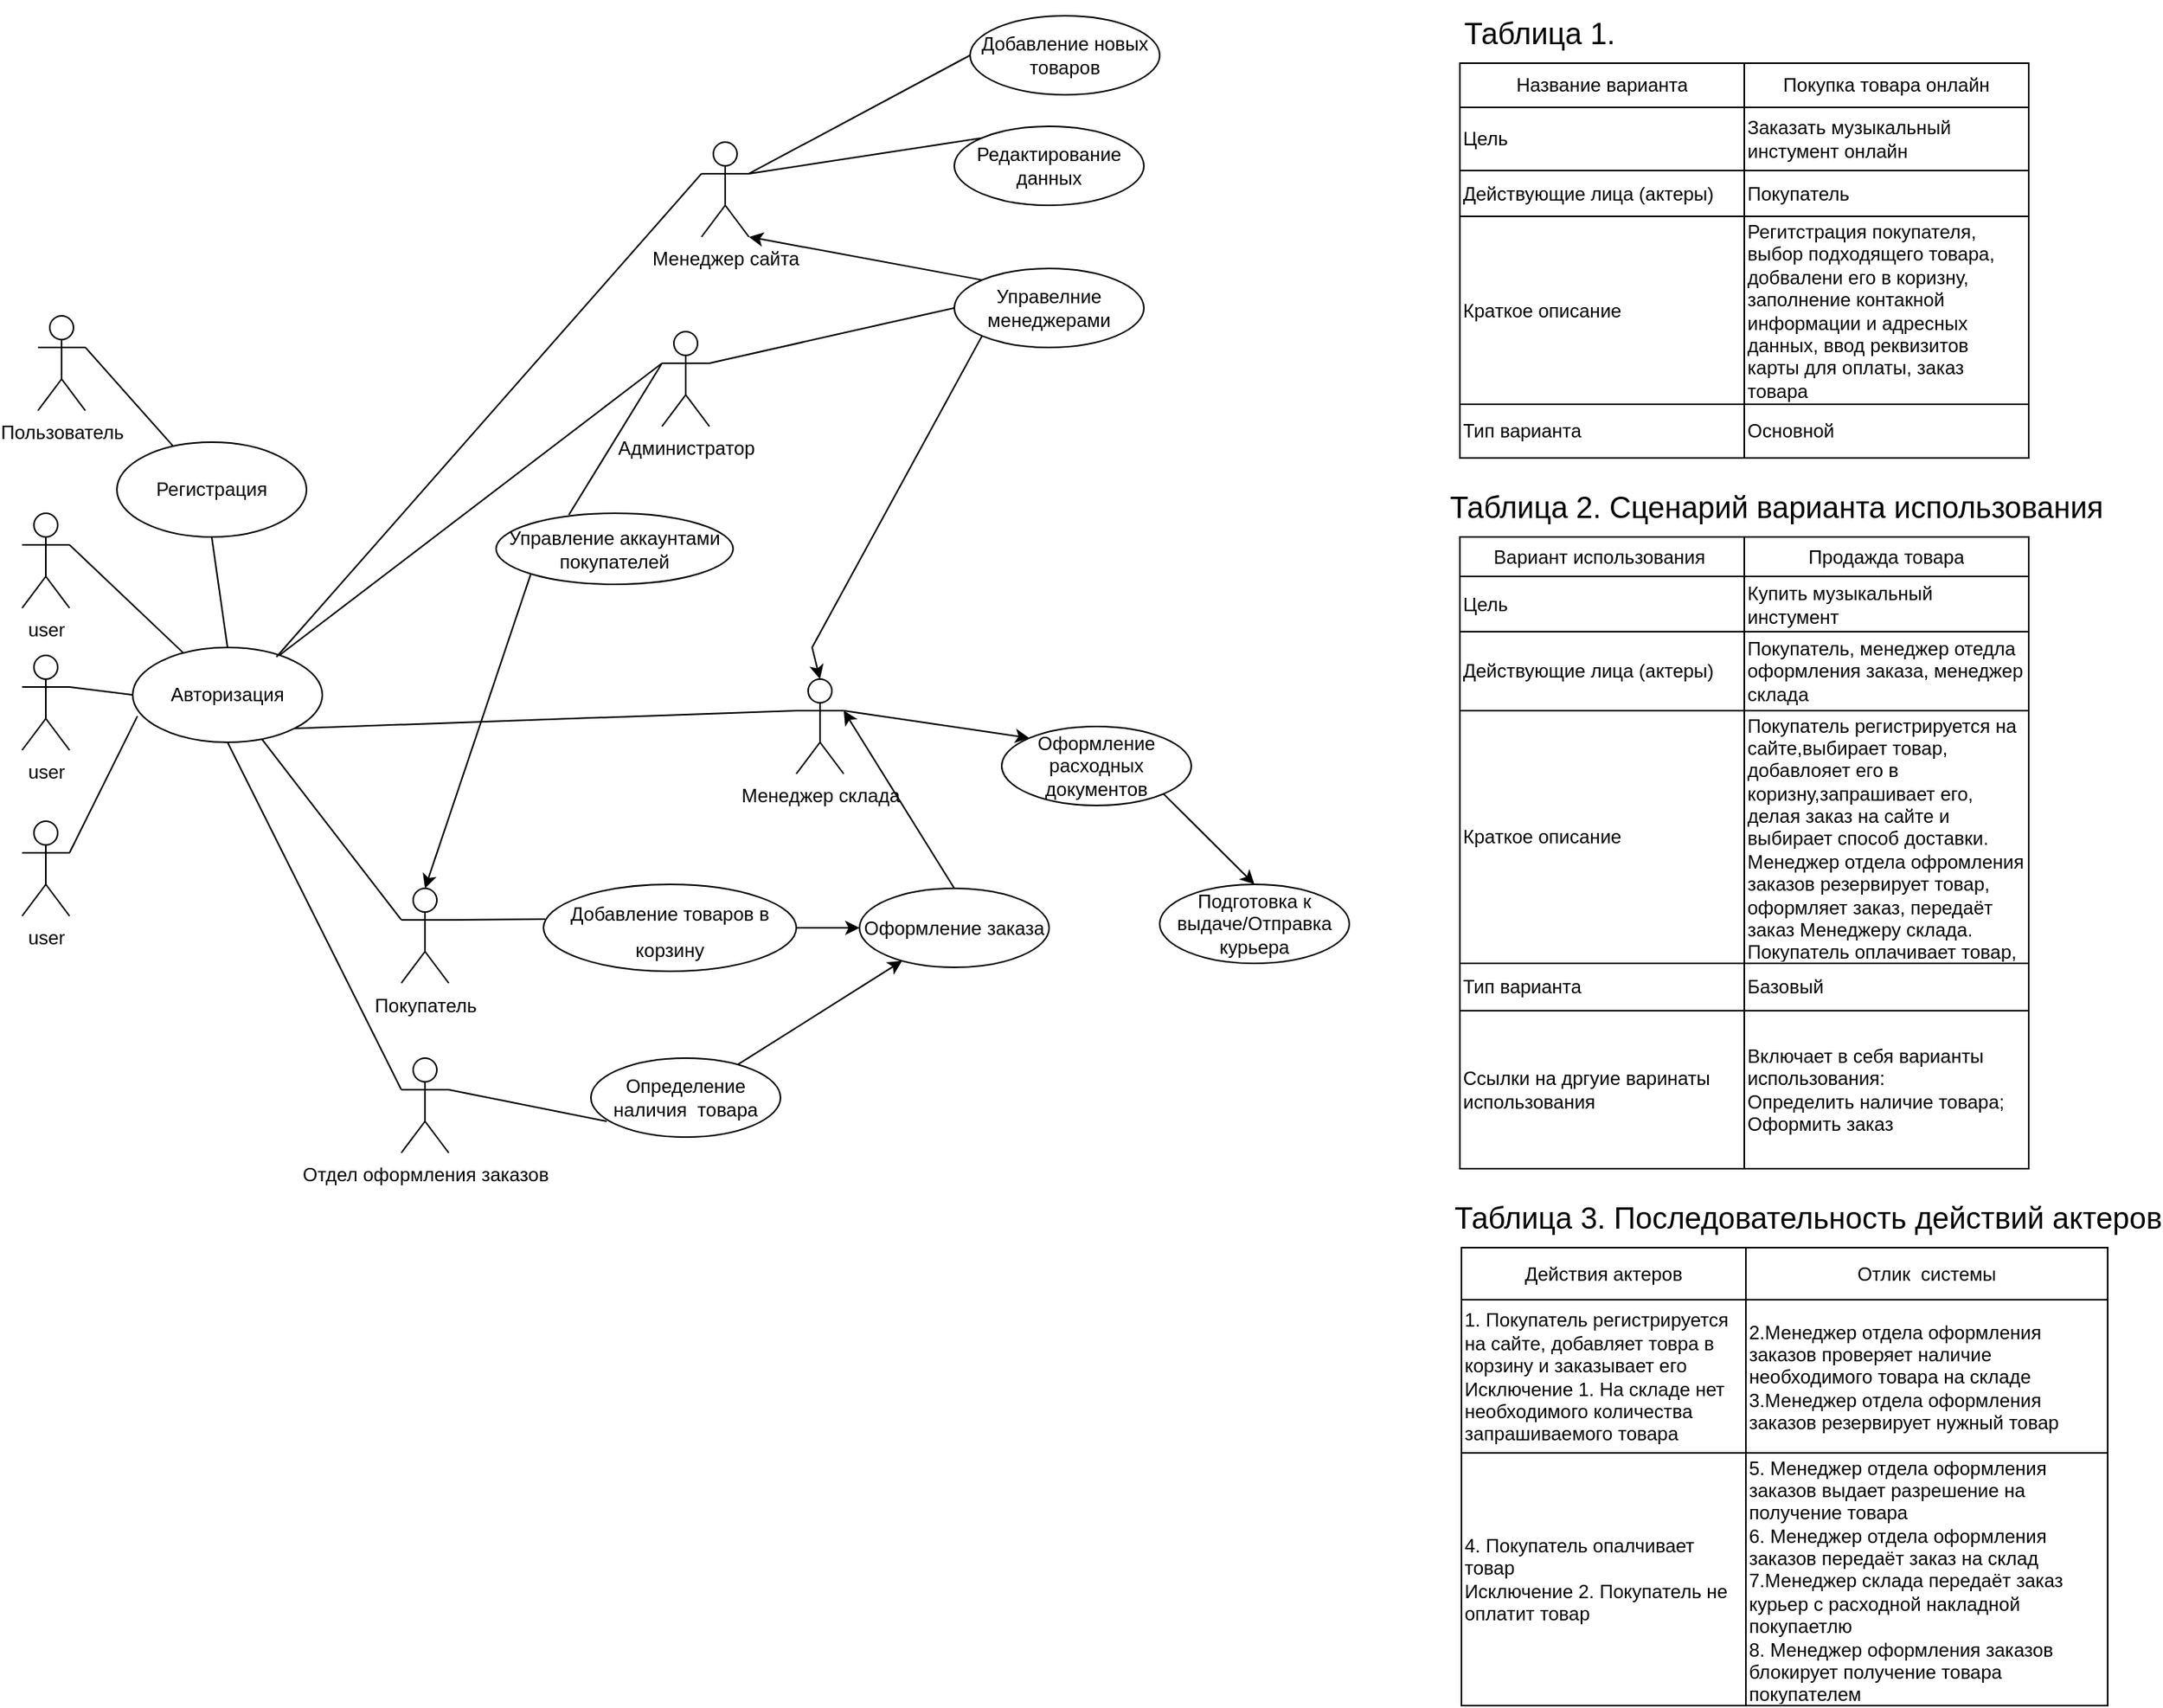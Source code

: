 <mxfile version="20.7.4" type="device"><diagram id="8KaHGMkn851p1NsvNGOi" name="Страница 1"><mxGraphModel dx="1793" dy="2224" grid="1" gridSize="10" guides="1" tooltips="1" connect="1" arrows="1" fold="1" page="1" pageScale="1" pageWidth="827" pageHeight="1169" math="0" shadow="0"><root><mxCell id="0"/><mxCell id="1" parent="0"/><mxCell id="rRq3oybgLl9G2-01q_Xv-1" value="user" style="shape=umlActor;verticalLabelPosition=bottom;verticalAlign=top;html=1;outlineConnect=0;" parent="1" vertex="1"><mxGeometry x="20" y="185" width="30" height="60" as="geometry"/></mxCell><mxCell id="rRq3oybgLl9G2-01q_Xv-4" value="Определение наличия&amp;nbsp; товара" style="ellipse;whiteSpace=wrap;html=1;" parent="1" vertex="1"><mxGeometry x="380" y="530" width="120" height="50" as="geometry"/></mxCell><mxCell id="rRq3oybgLl9G2-01q_Xv-5" value="Оформление заказа" style="ellipse;whiteSpace=wrap;html=1;" parent="1" vertex="1"><mxGeometry x="550" y="422.5" width="120" height="50" as="geometry"/></mxCell><mxCell id="rRq3oybgLl9G2-01q_Xv-9" value="" style="endArrow=classic;html=1;rounded=0;exitX=1;exitY=0.5;exitDx=0;exitDy=0;entryX=0;entryY=0.5;entryDx=0;entryDy=0;" parent="1" edge="1" target="rRq3oybgLl9G2-01q_Xv-5" source="i1zy_bEh0UzOq2JXUDhd-84"><mxGeometry width="50" height="50" relative="1" as="geometry"><mxPoint x="520" y="420" as="sourcePoint"/><mxPoint x="570" y="370" as="targetPoint"/></mxGeometry></mxCell><mxCell id="rRq3oybgLl9G2-01q_Xv-14" value="Менеджер склада" style="shape=umlActor;verticalLabelPosition=bottom;verticalAlign=top;html=1;outlineConnect=0;" parent="1" vertex="1"><mxGeometry x="510" y="290" width="30" height="60" as="geometry"/></mxCell><mxCell id="rRq3oybgLl9G2-01q_Xv-17" value="Отдел оформления заказов" style="shape=umlActor;verticalLabelPosition=bottom;verticalAlign=top;html=1;outlineConnect=0;" parent="1" vertex="1"><mxGeometry x="260" y="530" width="30" height="60" as="geometry"/></mxCell><mxCell id="rRq3oybgLl9G2-01q_Xv-22" value="user" style="shape=umlActor;verticalLabelPosition=bottom;verticalAlign=top;html=1;outlineConnect=0;" parent="1" vertex="1"><mxGeometry x="20" y="275" width="30" height="60" as="geometry"/></mxCell><mxCell id="rRq3oybgLl9G2-01q_Xv-39" value="Регистрация" style="ellipse;whiteSpace=wrap;html=1;" parent="1" vertex="1"><mxGeometry x="80" y="140" width="120" height="60" as="geometry"/></mxCell><mxCell id="rRq3oybgLl9G2-01q_Xv-45" value="" style="endArrow=none;html=1;rounded=0;entryX=0;entryY=0.5;entryDx=0;entryDy=0;exitX=1;exitY=0.333;exitDx=0;exitDy=0;exitPerimeter=0;" parent="1" source="rRq3oybgLl9G2-01q_Xv-22" target="rRq3oybgLl9G2-01q_Xv-53" edge="1"><mxGeometry width="50" height="50" relative="1" as="geometry"><mxPoint x="60" y="295" as="sourcePoint"/><mxPoint x="110" y="245" as="targetPoint"/></mxGeometry></mxCell><mxCell id="rRq3oybgLl9G2-01q_Xv-46" value="" style="endArrow=none;html=1;rounded=0;exitX=1;exitY=0.333;exitDx=0;exitDy=0;exitPerimeter=0;" parent="1" source="rRq3oybgLl9G2-01q_Xv-1" target="rRq3oybgLl9G2-01q_Xv-53" edge="1"><mxGeometry width="50" height="50" relative="1" as="geometry"><mxPoint x="110" y="120" as="sourcePoint"/><mxPoint x="160" y="70" as="targetPoint"/></mxGeometry></mxCell><mxCell id="rRq3oybgLl9G2-01q_Xv-52" value="" style="endArrow=none;html=1;rounded=0;exitX=1;exitY=0.333;exitDx=0;exitDy=0;exitPerimeter=0;" parent="1" edge="1" source="rRq3oybgLl9G2-01q_Xv-17"><mxGeometry width="50" height="50" relative="1" as="geometry"><mxPoint x="430" y="585" as="sourcePoint"/><mxPoint x="390" y="570" as="targetPoint"/></mxGeometry></mxCell><mxCell id="rRq3oybgLl9G2-01q_Xv-53" value="Авторизация" style="ellipse;whiteSpace=wrap;html=1;" parent="1" vertex="1"><mxGeometry x="90" y="270" width="120" height="60" as="geometry"/></mxCell><mxCell id="rRq3oybgLl9G2-01q_Xv-54" value="" style="endArrow=none;html=1;rounded=0;entryX=0.5;entryY=0;entryDx=0;entryDy=0;exitX=0.5;exitY=1;exitDx=0;exitDy=0;" parent="1" source="rRq3oybgLl9G2-01q_Xv-39" target="rRq3oybgLl9G2-01q_Xv-53" edge="1"><mxGeometry width="50" height="50" relative="1" as="geometry"><mxPoint x="134.812" y="264.903" as="sourcePoint"/><mxPoint x="140" y="295" as="targetPoint"/></mxGeometry></mxCell><mxCell id="rRq3oybgLl9G2-01q_Xv-56" value="user" style="shape=umlActor;verticalLabelPosition=bottom;verticalAlign=top;html=1;outlineConnect=0;" parent="1" vertex="1"><mxGeometry x="20" y="380" width="30" height="60" as="geometry"/></mxCell><mxCell id="rRq3oybgLl9G2-01q_Xv-57" value="" style="endArrow=none;html=1;rounded=0;exitX=1;exitY=0.333;exitDx=0;exitDy=0;exitPerimeter=0;entryX=0.025;entryY=0.724;entryDx=0;entryDy=0;entryPerimeter=0;" parent="1" source="rRq3oybgLl9G2-01q_Xv-56" target="rRq3oybgLl9G2-01q_Xv-53" edge="1"><mxGeometry width="50" height="50" relative="1" as="geometry"><mxPoint x="60" y="405" as="sourcePoint"/><mxPoint x="110" y="355" as="targetPoint"/></mxGeometry></mxCell><mxCell id="rRq3oybgLl9G2-01q_Xv-58" value="Администратор" style="shape=umlActor;verticalLabelPosition=bottom;verticalAlign=top;html=1;outlineConnect=0;" parent="1" vertex="1"><mxGeometry x="425" y="70" width="30" height="60" as="geometry"/></mxCell><mxCell id="rRq3oybgLl9G2-01q_Xv-59" value="" style="endArrow=none;html=1;rounded=0;entryX=0;entryY=0.333;entryDx=0;entryDy=0;entryPerimeter=0;" parent="1" source="rRq3oybgLl9G2-01q_Xv-53" target="rRq3oybgLl9G2-01q_Xv-58" edge="1"><mxGeometry width="50" height="50" relative="1" as="geometry"><mxPoint x="220" y="350" as="sourcePoint"/><mxPoint x="270" y="300" as="targetPoint"/></mxGeometry></mxCell><mxCell id="i1zy_bEh0UzOq2JXUDhd-1" value="" style="shape=table;html=1;whiteSpace=wrap;startSize=0;container=1;collapsible=0;childLayout=tableLayout;" vertex="1" parent="1"><mxGeometry x="930" y="-100" width="360" height="250" as="geometry"/></mxCell><mxCell id="i1zy_bEh0UzOq2JXUDhd-2" value="" style="shape=tableRow;horizontal=0;startSize=0;swimlaneHead=0;swimlaneBody=0;top=0;left=0;bottom=0;right=0;collapsible=0;dropTarget=0;fillColor=none;points=[[0,0.5],[1,0.5]];portConstraint=eastwest;" vertex="1" parent="i1zy_bEh0UzOq2JXUDhd-1"><mxGeometry width="360" height="28" as="geometry"/></mxCell><mxCell id="i1zy_bEh0UzOq2JXUDhd-3" value="Название варианта" style="shape=partialRectangle;html=1;whiteSpace=wrap;connectable=0;fillColor=none;top=0;left=0;bottom=0;right=0;overflow=hidden;" vertex="1" parent="i1zy_bEh0UzOq2JXUDhd-2"><mxGeometry width="180" height="28" as="geometry"><mxRectangle width="180" height="28" as="alternateBounds"/></mxGeometry></mxCell><mxCell id="i1zy_bEh0UzOq2JXUDhd-4" value="Покупка товара онлайн" style="shape=partialRectangle;html=1;whiteSpace=wrap;connectable=0;fillColor=none;top=0;left=0;bottom=0;right=0;overflow=hidden;" vertex="1" parent="i1zy_bEh0UzOq2JXUDhd-2"><mxGeometry x="180" width="180" height="28" as="geometry"><mxRectangle width="180" height="28" as="alternateBounds"/></mxGeometry></mxCell><mxCell id="i1zy_bEh0UzOq2JXUDhd-6" value="" style="shape=tableRow;horizontal=0;startSize=0;swimlaneHead=0;swimlaneBody=0;top=0;left=0;bottom=0;right=0;collapsible=0;dropTarget=0;fillColor=none;points=[[0,0.5],[1,0.5]];portConstraint=eastwest;" vertex="1" parent="i1zy_bEh0UzOq2JXUDhd-1"><mxGeometry y="28" width="360" height="40" as="geometry"/></mxCell><mxCell id="i1zy_bEh0UzOq2JXUDhd-7" value="Цель" style="shape=partialRectangle;html=1;whiteSpace=wrap;connectable=0;fillColor=none;top=0;left=0;bottom=0;right=0;overflow=hidden;align=left;" vertex="1" parent="i1zy_bEh0UzOq2JXUDhd-6"><mxGeometry width="180" height="40" as="geometry"><mxRectangle width="180" height="40" as="alternateBounds"/></mxGeometry></mxCell><mxCell id="i1zy_bEh0UzOq2JXUDhd-8" value="Заказать музыкальный инстумент онлайн" style="shape=partialRectangle;html=1;whiteSpace=wrap;connectable=0;fillColor=none;top=0;left=0;bottom=0;right=0;overflow=hidden;align=left;" vertex="1" parent="i1zy_bEh0UzOq2JXUDhd-6"><mxGeometry x="180" width="180" height="40" as="geometry"><mxRectangle width="180" height="40" as="alternateBounds"/></mxGeometry></mxCell><mxCell id="i1zy_bEh0UzOq2JXUDhd-10" value="" style="shape=tableRow;horizontal=0;startSize=0;swimlaneHead=0;swimlaneBody=0;top=0;left=0;bottom=0;right=0;collapsible=0;dropTarget=0;fillColor=none;points=[[0,0.5],[1,0.5]];portConstraint=eastwest;" vertex="1" parent="i1zy_bEh0UzOq2JXUDhd-1"><mxGeometry y="68" width="360" height="29" as="geometry"/></mxCell><mxCell id="i1zy_bEh0UzOq2JXUDhd-11" value="Действующие лица (актеры)" style="shape=partialRectangle;html=1;whiteSpace=wrap;connectable=0;fillColor=none;top=0;left=0;bottom=0;right=0;overflow=hidden;align=left;" vertex="1" parent="i1zy_bEh0UzOq2JXUDhd-10"><mxGeometry width="180" height="29" as="geometry"><mxRectangle width="180" height="29" as="alternateBounds"/></mxGeometry></mxCell><mxCell id="i1zy_bEh0UzOq2JXUDhd-12" value="Покупатель" style="shape=partialRectangle;html=1;whiteSpace=wrap;connectable=0;fillColor=none;top=0;left=0;bottom=0;right=0;overflow=hidden;align=left;" vertex="1" parent="i1zy_bEh0UzOq2JXUDhd-10"><mxGeometry x="180" width="180" height="29" as="geometry"><mxRectangle width="180" height="29" as="alternateBounds"/></mxGeometry></mxCell><mxCell id="i1zy_bEh0UzOq2JXUDhd-21" style="shape=tableRow;horizontal=0;startSize=0;swimlaneHead=0;swimlaneBody=0;top=0;left=0;bottom=0;right=0;collapsible=0;dropTarget=0;fillColor=none;points=[[0,0.5],[1,0.5]];portConstraint=eastwest;" vertex="1" parent="i1zy_bEh0UzOq2JXUDhd-1"><mxGeometry y="97" width="360" height="119" as="geometry"/></mxCell><mxCell id="i1zy_bEh0UzOq2JXUDhd-22" value="Краткое описание" style="shape=partialRectangle;html=1;whiteSpace=wrap;connectable=0;fillColor=none;top=0;left=0;bottom=0;right=0;overflow=hidden;align=left;" vertex="1" parent="i1zy_bEh0UzOq2JXUDhd-21"><mxGeometry width="180" height="119" as="geometry"><mxRectangle width="180" height="119" as="alternateBounds"/></mxGeometry></mxCell><mxCell id="i1zy_bEh0UzOq2JXUDhd-23" value="Регитстрация покупателя, выбор подходящего товара, добвалени его в коризну, заполнение контакной информации и адресных данных, ввод реквизитов карты&amp;nbsp;для оплаты, заказ&amp;nbsp; товара" style="shape=partialRectangle;html=1;whiteSpace=wrap;connectable=0;fillColor=none;top=0;left=0;bottom=0;right=0;overflow=hidden;align=left;" vertex="1" parent="i1zy_bEh0UzOq2JXUDhd-21"><mxGeometry x="180" width="180" height="119" as="geometry"><mxRectangle width="180" height="119" as="alternateBounds"/></mxGeometry></mxCell><mxCell id="i1zy_bEh0UzOq2JXUDhd-24" style="shape=tableRow;horizontal=0;startSize=0;swimlaneHead=0;swimlaneBody=0;top=0;left=0;bottom=0;right=0;collapsible=0;dropTarget=0;fillColor=none;points=[[0,0.5],[1,0.5]];portConstraint=eastwest;" vertex="1" parent="i1zy_bEh0UzOq2JXUDhd-1"><mxGeometry y="216" width="360" height="34" as="geometry"/></mxCell><mxCell id="i1zy_bEh0UzOq2JXUDhd-25" value="Тип варианта" style="shape=partialRectangle;html=1;whiteSpace=wrap;connectable=0;fillColor=none;top=0;left=0;bottom=0;right=0;overflow=hidden;align=left;" vertex="1" parent="i1zy_bEh0UzOq2JXUDhd-24"><mxGeometry width="180" height="34" as="geometry"><mxRectangle width="180" height="34" as="alternateBounds"/></mxGeometry></mxCell><mxCell id="i1zy_bEh0UzOq2JXUDhd-26" value="Основной" style="shape=partialRectangle;html=1;whiteSpace=wrap;connectable=0;fillColor=none;top=0;left=0;bottom=0;right=0;overflow=hidden;align=left;" vertex="1" parent="i1zy_bEh0UzOq2JXUDhd-24"><mxGeometry x="180" width="180" height="34" as="geometry"><mxRectangle width="180" height="34" as="alternateBounds"/></mxGeometry></mxCell><mxCell id="i1zy_bEh0UzOq2JXUDhd-14" value="&lt;span style=&quot;font-weight: normal;&quot;&gt;&lt;font style=&quot;font-size: 19px;&quot;&gt;Таблица 1.&lt;/font&gt;&lt;/span&gt;" style="text;strokeColor=none;fillColor=none;html=1;fontSize=24;fontStyle=1;verticalAlign=middle;align=center;" vertex="1" parent="1"><mxGeometry x="930" y="-140" width="100" height="40" as="geometry"/></mxCell><mxCell id="i1zy_bEh0UzOq2JXUDhd-27" value="&lt;span style=&quot;font-weight: normal;&quot;&gt;&lt;font style=&quot;font-size: 19px;&quot;&gt;Таблица 2. Сценарий варианта использования&lt;/font&gt;&lt;/span&gt;" style="text;strokeColor=none;fillColor=none;html=1;fontSize=24;fontStyle=1;verticalAlign=middle;align=center;" vertex="1" parent="1"><mxGeometry x="1080" y="160" width="100" height="40" as="geometry"/></mxCell><mxCell id="i1zy_bEh0UzOq2JXUDhd-28" value="" style="shape=table;html=1;whiteSpace=wrap;startSize=0;container=1;collapsible=0;childLayout=tableLayout;" vertex="1" parent="1"><mxGeometry x="930" y="200" width="360" height="400" as="geometry"/></mxCell><mxCell id="i1zy_bEh0UzOq2JXUDhd-29" value="" style="shape=tableRow;horizontal=0;startSize=0;swimlaneHead=0;swimlaneBody=0;top=0;left=0;bottom=0;right=0;collapsible=0;dropTarget=0;fillColor=none;points=[[0,0.5],[1,0.5]];portConstraint=eastwest;" vertex="1" parent="i1zy_bEh0UzOq2JXUDhd-28"><mxGeometry width="360" height="25" as="geometry"/></mxCell><mxCell id="i1zy_bEh0UzOq2JXUDhd-30" value="Вариант использования&amp;nbsp;" style="shape=partialRectangle;html=1;whiteSpace=wrap;connectable=0;fillColor=none;top=0;left=0;bottom=0;right=0;overflow=hidden;" vertex="1" parent="i1zy_bEh0UzOq2JXUDhd-29"><mxGeometry width="180" height="25" as="geometry"><mxRectangle width="180" height="25" as="alternateBounds"/></mxGeometry></mxCell><mxCell id="i1zy_bEh0UzOq2JXUDhd-31" value="Продажда товара" style="shape=partialRectangle;html=1;whiteSpace=wrap;connectable=0;fillColor=none;top=0;left=0;bottom=0;right=0;overflow=hidden;" vertex="1" parent="i1zy_bEh0UzOq2JXUDhd-29"><mxGeometry x="180" width="180" height="25" as="geometry"><mxRectangle width="180" height="25" as="alternateBounds"/></mxGeometry></mxCell><mxCell id="i1zy_bEh0UzOq2JXUDhd-32" value="" style="shape=tableRow;horizontal=0;startSize=0;swimlaneHead=0;swimlaneBody=0;top=0;left=0;bottom=0;right=0;collapsible=0;dropTarget=0;fillColor=none;points=[[0,0.5],[1,0.5]];portConstraint=eastwest;" vertex="1" parent="i1zy_bEh0UzOq2JXUDhd-28"><mxGeometry y="25" width="360" height="35" as="geometry"/></mxCell><mxCell id="i1zy_bEh0UzOq2JXUDhd-33" value="Цель" style="shape=partialRectangle;html=1;whiteSpace=wrap;connectable=0;fillColor=none;top=0;left=0;bottom=0;right=0;overflow=hidden;align=left;" vertex="1" parent="i1zy_bEh0UzOq2JXUDhd-32"><mxGeometry width="180" height="35" as="geometry"><mxRectangle width="180" height="35" as="alternateBounds"/></mxGeometry></mxCell><mxCell id="i1zy_bEh0UzOq2JXUDhd-34" value="Купить музыкальный инстумент" style="shape=partialRectangle;html=1;whiteSpace=wrap;connectable=0;fillColor=none;top=0;left=0;bottom=0;right=0;overflow=hidden;align=left;" vertex="1" parent="i1zy_bEh0UzOq2JXUDhd-32"><mxGeometry x="180" width="180" height="35" as="geometry"><mxRectangle width="180" height="35" as="alternateBounds"/></mxGeometry></mxCell><mxCell id="i1zy_bEh0UzOq2JXUDhd-35" value="" style="shape=tableRow;horizontal=0;startSize=0;swimlaneHead=0;swimlaneBody=0;top=0;left=0;bottom=0;right=0;collapsible=0;dropTarget=0;fillColor=none;points=[[0,0.5],[1,0.5]];portConstraint=eastwest;" vertex="1" parent="i1zy_bEh0UzOq2JXUDhd-28"><mxGeometry y="60" width="360" height="50" as="geometry"/></mxCell><mxCell id="i1zy_bEh0UzOq2JXUDhd-36" value="Действующие лица (актеры)" style="shape=partialRectangle;html=1;whiteSpace=wrap;connectable=0;fillColor=none;top=0;left=0;bottom=0;right=0;overflow=hidden;align=left;" vertex="1" parent="i1zy_bEh0UzOq2JXUDhd-35"><mxGeometry width="180" height="50" as="geometry"><mxRectangle width="180" height="50" as="alternateBounds"/></mxGeometry></mxCell><mxCell id="i1zy_bEh0UzOq2JXUDhd-37" value="Покупатель, менеджер отедла оформления заказа, менеджер склада" style="shape=partialRectangle;html=1;whiteSpace=wrap;connectable=0;fillColor=none;top=0;left=0;bottom=0;right=0;overflow=hidden;align=left;" vertex="1" parent="i1zy_bEh0UzOq2JXUDhd-35"><mxGeometry x="180" width="180" height="50" as="geometry"><mxRectangle width="180" height="50" as="alternateBounds"/></mxGeometry></mxCell><mxCell id="i1zy_bEh0UzOq2JXUDhd-38" style="shape=tableRow;horizontal=0;startSize=0;swimlaneHead=0;swimlaneBody=0;top=0;left=0;bottom=0;right=0;collapsible=0;dropTarget=0;fillColor=none;points=[[0,0.5],[1,0.5]];portConstraint=eastwest;" vertex="1" parent="i1zy_bEh0UzOq2JXUDhd-28"><mxGeometry y="110" width="360" height="160" as="geometry"/></mxCell><mxCell id="i1zy_bEh0UzOq2JXUDhd-39" value="Краткое описание" style="shape=partialRectangle;html=1;whiteSpace=wrap;connectable=0;fillColor=none;top=0;left=0;bottom=0;right=0;overflow=hidden;align=left;" vertex="1" parent="i1zy_bEh0UzOq2JXUDhd-38"><mxGeometry width="180" height="160" as="geometry"><mxRectangle width="180" height="160" as="alternateBounds"/></mxGeometry></mxCell><mxCell id="i1zy_bEh0UzOq2JXUDhd-40" value="Покупатель регистрируется на сайте,выбирает товар, добавлояет его в коризну,запрашивает его, делая заказ на сайте и выбирает способ доставки. Менеджер отдела офромления заказов резервирует товар, оформляет заказ, передаёт заказ Менеджеру склада. Покупатель оплачивает товар,&amp;nbsp; получает его на складе или же ждет курьера" style="shape=partialRectangle;html=1;whiteSpace=wrap;connectable=0;fillColor=none;top=0;left=0;bottom=0;right=0;overflow=hidden;align=left;" vertex="1" parent="i1zy_bEh0UzOq2JXUDhd-38"><mxGeometry x="180" width="180" height="160" as="geometry"><mxRectangle width="180" height="160" as="alternateBounds"/></mxGeometry></mxCell><mxCell id="i1zy_bEh0UzOq2JXUDhd-41" style="shape=tableRow;horizontal=0;startSize=0;swimlaneHead=0;swimlaneBody=0;top=0;left=0;bottom=0;right=0;collapsible=0;dropTarget=0;fillColor=none;points=[[0,0.5],[1,0.5]];portConstraint=eastwest;" vertex="1" parent="i1zy_bEh0UzOq2JXUDhd-28"><mxGeometry y="270" width="360" height="30" as="geometry"/></mxCell><mxCell id="i1zy_bEh0UzOq2JXUDhd-42" value="Тип варианта" style="shape=partialRectangle;html=1;whiteSpace=wrap;connectable=0;fillColor=none;top=0;left=0;bottom=0;right=0;overflow=hidden;align=left;" vertex="1" parent="i1zy_bEh0UzOq2JXUDhd-41"><mxGeometry width="180" height="30" as="geometry"><mxRectangle width="180" height="30" as="alternateBounds"/></mxGeometry></mxCell><mxCell id="i1zy_bEh0UzOq2JXUDhd-43" value="Базовый" style="shape=partialRectangle;html=1;whiteSpace=wrap;connectable=0;fillColor=none;top=0;left=0;bottom=0;right=0;overflow=hidden;align=left;" vertex="1" parent="i1zy_bEh0UzOq2JXUDhd-41"><mxGeometry x="180" width="180" height="30" as="geometry"><mxRectangle width="180" height="30" as="alternateBounds"/></mxGeometry></mxCell><mxCell id="i1zy_bEh0UzOq2JXUDhd-44" style="shape=tableRow;horizontal=0;startSize=0;swimlaneHead=0;swimlaneBody=0;top=0;left=0;bottom=0;right=0;collapsible=0;dropTarget=0;fillColor=none;points=[[0,0.5],[1,0.5]];portConstraint=eastwest;" vertex="1" parent="i1zy_bEh0UzOq2JXUDhd-28"><mxGeometry y="300" width="360" height="100" as="geometry"/></mxCell><mxCell id="i1zy_bEh0UzOq2JXUDhd-45" value="Ссылки на дргуие варинаты использования" style="shape=partialRectangle;html=1;whiteSpace=wrap;connectable=0;fillColor=none;top=0;left=0;bottom=0;right=0;overflow=hidden;align=left;" vertex="1" parent="i1zy_bEh0UzOq2JXUDhd-44"><mxGeometry width="180" height="100" as="geometry"><mxRectangle width="180" height="100" as="alternateBounds"/></mxGeometry></mxCell><mxCell id="i1zy_bEh0UzOq2JXUDhd-46" value="Включает в себя варианты использования:&lt;br&gt;Определить наличие товара;&lt;br&gt;Оформить заказ" style="shape=partialRectangle;html=1;whiteSpace=wrap;connectable=0;fillColor=none;top=0;left=0;bottom=0;right=0;overflow=hidden;align=left;" vertex="1" parent="i1zy_bEh0UzOq2JXUDhd-44"><mxGeometry x="180" width="180" height="100" as="geometry"><mxRectangle width="180" height="100" as="alternateBounds"/></mxGeometry></mxCell><mxCell id="i1zy_bEh0UzOq2JXUDhd-47" value="&lt;span style=&quot;font-weight: normal;&quot;&gt;&lt;font style=&quot;font-size: 19px;&quot;&gt;Таблица 3. Последовательность действий актеров&lt;/font&gt;&lt;/span&gt;" style="text;strokeColor=none;fillColor=none;html=1;fontSize=24;fontStyle=1;verticalAlign=middle;align=center;" vertex="1" parent="1"><mxGeometry x="1100" y="610" width="100" height="40" as="geometry"/></mxCell><mxCell id="i1zy_bEh0UzOq2JXUDhd-48" value="" style="shape=table;html=1;whiteSpace=wrap;startSize=0;container=1;collapsible=0;childLayout=tableLayout;" vertex="1" parent="1"><mxGeometry x="931" y="650" width="409" height="290" as="geometry"/></mxCell><mxCell id="i1zy_bEh0UzOq2JXUDhd-49" value="" style="shape=tableRow;horizontal=0;startSize=0;swimlaneHead=0;swimlaneBody=0;top=0;left=0;bottom=0;right=0;collapsible=0;dropTarget=0;fillColor=none;points=[[0,0.5],[1,0.5]];portConstraint=eastwest;" vertex="1" parent="i1zy_bEh0UzOq2JXUDhd-48"><mxGeometry width="409" height="33" as="geometry"/></mxCell><mxCell id="i1zy_bEh0UzOq2JXUDhd-50" value="Действия актеров" style="shape=partialRectangle;html=1;whiteSpace=wrap;connectable=0;fillColor=none;top=0;left=0;bottom=0;right=0;overflow=hidden;" vertex="1" parent="i1zy_bEh0UzOq2JXUDhd-49"><mxGeometry width="180" height="33" as="geometry"><mxRectangle width="180" height="33" as="alternateBounds"/></mxGeometry></mxCell><mxCell id="i1zy_bEh0UzOq2JXUDhd-51" value="Отлик&amp;nbsp; системы" style="shape=partialRectangle;html=1;whiteSpace=wrap;connectable=0;fillColor=none;top=0;left=0;bottom=0;right=0;overflow=hidden;" vertex="1" parent="i1zy_bEh0UzOq2JXUDhd-49"><mxGeometry x="180" width="229" height="33" as="geometry"><mxRectangle width="229" height="33" as="alternateBounds"/></mxGeometry></mxCell><mxCell id="i1zy_bEh0UzOq2JXUDhd-52" value="" style="shape=tableRow;horizontal=0;startSize=0;swimlaneHead=0;swimlaneBody=0;top=0;left=0;bottom=0;right=0;collapsible=0;dropTarget=0;fillColor=none;points=[[0,0.5],[1,0.5]];portConstraint=eastwest;" vertex="1" parent="i1zy_bEh0UzOq2JXUDhd-48"><mxGeometry y="33" width="409" height="97" as="geometry"/></mxCell><mxCell id="i1zy_bEh0UzOq2JXUDhd-53" value="1. Покупатель регистрируется на сайте, добавляет товра в корзину и заказывает его&lt;br&gt;Исключение 1. На складе нет необходимого количества запрашиваемого товара" style="shape=partialRectangle;html=1;whiteSpace=wrap;connectable=0;fillColor=none;top=0;left=0;bottom=0;right=0;overflow=hidden;align=left;" vertex="1" parent="i1zy_bEh0UzOq2JXUDhd-52"><mxGeometry width="180" height="97" as="geometry"><mxRectangle width="180" height="97" as="alternateBounds"/></mxGeometry></mxCell><mxCell id="i1zy_bEh0UzOq2JXUDhd-54" value="2.Менеджер отдела оформления заказов проверяет наличие необходимого товара на складе&lt;br&gt;3.Менеджер отдела оформления заказов резервирует нужный товар" style="shape=partialRectangle;html=1;whiteSpace=wrap;connectable=0;fillColor=none;top=0;left=0;bottom=0;right=0;overflow=hidden;align=left;" vertex="1" parent="i1zy_bEh0UzOq2JXUDhd-52"><mxGeometry x="180" width="229" height="97" as="geometry"><mxRectangle width="229" height="97" as="alternateBounds"/></mxGeometry></mxCell><mxCell id="i1zy_bEh0UzOq2JXUDhd-55" value="" style="shape=tableRow;horizontal=0;startSize=0;swimlaneHead=0;swimlaneBody=0;top=0;left=0;bottom=0;right=0;collapsible=0;dropTarget=0;fillColor=none;points=[[0,0.5],[1,0.5]];portConstraint=eastwest;" vertex="1" parent="i1zy_bEh0UzOq2JXUDhd-48"><mxGeometry y="130" width="409" height="160" as="geometry"/></mxCell><mxCell id="i1zy_bEh0UzOq2JXUDhd-56" value="4. Покупатель опалчивает товар&lt;br&gt;Исключение 2. Покупатель не оплатит товар" style="shape=partialRectangle;html=1;whiteSpace=wrap;connectable=0;fillColor=none;top=0;left=0;bottom=0;right=0;overflow=hidden;align=left;" vertex="1" parent="i1zy_bEh0UzOq2JXUDhd-55"><mxGeometry width="180" height="160" as="geometry"><mxRectangle width="180" height="160" as="alternateBounds"/></mxGeometry></mxCell><mxCell id="i1zy_bEh0UzOq2JXUDhd-57" value="5. Менеджер отдела оформления заказов выдает разрешение на получение товара&lt;br&gt;6. Менеджер отдела оформления заказов передаёт заказ на склад&lt;br&gt;7.Менеджер склада передаёт заказ курьер с расходной накладной покупаетлю&lt;br&gt;8. Менеджер оформления заказов блокирует получение товара покупателем" style="shape=partialRectangle;html=1;whiteSpace=wrap;connectable=0;fillColor=none;top=0;left=0;bottom=0;right=0;overflow=hidden;align=left;" vertex="1" parent="i1zy_bEh0UzOq2JXUDhd-55"><mxGeometry x="180" width="229" height="160" as="geometry"><mxRectangle width="229" height="160" as="alternateBounds"/></mxGeometry></mxCell><mxCell id="i1zy_bEh0UzOq2JXUDhd-74" value="Пользователь" style="shape=umlActor;verticalLabelPosition=bottom;verticalAlign=top;html=1;outlineConnect=0;" vertex="1" parent="1"><mxGeometry x="30" y="60" width="30" height="60" as="geometry"/></mxCell><mxCell id="i1zy_bEh0UzOq2JXUDhd-75" value="" style="endArrow=none;html=1;rounded=0;fontSize=19;exitX=1;exitY=0.333;exitDx=0;exitDy=0;exitPerimeter=0;" edge="1" parent="1" source="i1zy_bEh0UzOq2JXUDhd-74" target="rRq3oybgLl9G2-01q_Xv-39"><mxGeometry width="50" height="50" relative="1" as="geometry"><mxPoint x="140" y="100" as="sourcePoint"/><mxPoint x="190" y="50" as="targetPoint"/></mxGeometry></mxCell><mxCell id="i1zy_bEh0UzOq2JXUDhd-77" value="" style="endArrow=none;html=1;rounded=0;fontSize=19;exitX=1;exitY=1;exitDx=0;exitDy=0;entryX=0;entryY=0.333;entryDx=0;entryDy=0;entryPerimeter=0;" edge="1" parent="1" source="rRq3oybgLl9G2-01q_Xv-53" target="rRq3oybgLl9G2-01q_Xv-14"><mxGeometry width="50" height="50" relative="1" as="geometry"><mxPoint x="110" y="480" as="sourcePoint"/><mxPoint x="160" y="430" as="targetPoint"/></mxGeometry></mxCell><mxCell id="i1zy_bEh0UzOq2JXUDhd-82" value="Покупатель" style="shape=umlActor;verticalLabelPosition=bottom;verticalAlign=top;html=1;outlineConnect=0;" vertex="1" parent="1"><mxGeometry x="260" y="422.5" width="30" height="60" as="geometry"/></mxCell><mxCell id="i1zy_bEh0UzOq2JXUDhd-83" value="" style="endArrow=none;html=1;rounded=0;fontSize=19;entryX=0;entryY=0.333;entryDx=0;entryDy=0;entryPerimeter=0;" edge="1" parent="1" source="rRq3oybgLl9G2-01q_Xv-53" target="i1zy_bEh0UzOq2JXUDhd-82"><mxGeometry width="50" height="50" relative="1" as="geometry"><mxPoint x="150" y="490" as="sourcePoint"/><mxPoint x="200" y="440" as="targetPoint"/></mxGeometry></mxCell><mxCell id="i1zy_bEh0UzOq2JXUDhd-84" value="&lt;font style=&quot;font-size: 12px;&quot;&gt;Добавление товаров в корзину&lt;/font&gt;" style="ellipse;whiteSpace=wrap;html=1;fontSize=19;" vertex="1" parent="1"><mxGeometry x="350" y="420" width="160" height="55" as="geometry"/></mxCell><mxCell id="i1zy_bEh0UzOq2JXUDhd-86" value="" style="endArrow=none;html=1;rounded=0;fontSize=12;exitX=1;exitY=0.333;exitDx=0;exitDy=0;exitPerimeter=0;entryX=0.006;entryY=0.4;entryDx=0;entryDy=0;entryPerimeter=0;" edge="1" parent="1" source="i1zy_bEh0UzOq2JXUDhd-82" target="i1zy_bEh0UzOq2JXUDhd-84"><mxGeometry width="50" height="50" relative="1" as="geometry"><mxPoint x="300" y="510" as="sourcePoint"/><mxPoint x="350" y="460" as="targetPoint"/></mxGeometry></mxCell><mxCell id="i1zy_bEh0UzOq2JXUDhd-89" value="" style="endArrow=none;html=1;rounded=0;fontSize=12;exitX=0.5;exitY=1;exitDx=0;exitDy=0;entryX=0;entryY=0.333;entryDx=0;entryDy=0;entryPerimeter=0;" edge="1" parent="1" source="rRq3oybgLl9G2-01q_Xv-53" target="rRq3oybgLl9G2-01q_Xv-17"><mxGeometry width="50" height="50" relative="1" as="geometry"><mxPoint x="140" y="430" as="sourcePoint"/><mxPoint x="190" y="380" as="targetPoint"/></mxGeometry></mxCell><mxCell id="i1zy_bEh0UzOq2JXUDhd-92" value="" style="endArrow=classic;html=1;rounded=0;fontSize=12;" edge="1" parent="1" source="rRq3oybgLl9G2-01q_Xv-4" target="rRq3oybgLl9G2-01q_Xv-5"><mxGeometry width="50" height="50" relative="1" as="geometry"><mxPoint x="540" y="540" as="sourcePoint"/><mxPoint x="590" y="490" as="targetPoint"/></mxGeometry></mxCell><mxCell id="i1zy_bEh0UzOq2JXUDhd-93" value="Подготовка к выдаче/Отправка курьера" style="ellipse;whiteSpace=wrap;html=1;fontSize=12;" vertex="1" parent="1"><mxGeometry x="740" y="420" width="120" height="50" as="geometry"/></mxCell><mxCell id="i1zy_bEh0UzOq2JXUDhd-96" value="Оформление расходных документов" style="ellipse;whiteSpace=wrap;html=1;fontSize=12;" vertex="1" parent="1"><mxGeometry x="640" y="320" width="120" height="50" as="geometry"/></mxCell><mxCell id="i1zy_bEh0UzOq2JXUDhd-97" value="" style="endArrow=classic;html=1;rounded=0;fontSize=12;exitX=1;exitY=1;exitDx=0;exitDy=0;entryX=0.5;entryY=0;entryDx=0;entryDy=0;" edge="1" parent="1" source="i1zy_bEh0UzOq2JXUDhd-96" target="i1zy_bEh0UzOq2JXUDhd-93"><mxGeometry width="50" height="50" relative="1" as="geometry"><mxPoint x="810" y="380" as="sourcePoint"/><mxPoint x="860" y="330" as="targetPoint"/></mxGeometry></mxCell><mxCell id="i1zy_bEh0UzOq2JXUDhd-100" value="" style="endArrow=classic;html=1;rounded=0;fontSize=12;exitX=0.5;exitY=0;exitDx=0;exitDy=0;entryX=1;entryY=0.333;entryDx=0;entryDy=0;entryPerimeter=0;" edge="1" parent="1" source="rRq3oybgLl9G2-01q_Xv-5" target="rRq3oybgLl9G2-01q_Xv-14"><mxGeometry width="50" height="50" relative="1" as="geometry"><mxPoint x="610" y="410" as="sourcePoint"/><mxPoint x="660" y="360" as="targetPoint"/></mxGeometry></mxCell><mxCell id="i1zy_bEh0UzOq2JXUDhd-101" value="" style="endArrow=classic;html=1;rounded=0;fontSize=12;exitX=1;exitY=0.333;exitDx=0;exitDy=0;exitPerimeter=0;entryX=0;entryY=0;entryDx=0;entryDy=0;" edge="1" parent="1" source="rRq3oybgLl9G2-01q_Xv-14" target="i1zy_bEh0UzOq2JXUDhd-96"><mxGeometry width="50" height="50" relative="1" as="geometry"><mxPoint x="600" y="320" as="sourcePoint"/><mxPoint x="650" y="270" as="targetPoint"/></mxGeometry></mxCell><mxCell id="i1zy_bEh0UzOq2JXUDhd-102" value="Менеджер сайта" style="shape=umlActor;verticalLabelPosition=bottom;verticalAlign=top;html=1;outlineConnect=0;" vertex="1" parent="1"><mxGeometry x="450" y="-50" width="30" height="60" as="geometry"/></mxCell><mxCell id="i1zy_bEh0UzOq2JXUDhd-103" value="" style="endArrow=none;html=1;rounded=0;fontSize=12;exitX=0.758;exitY=0.1;exitDx=0;exitDy=0;exitPerimeter=0;entryX=0;entryY=0.333;entryDx=0;entryDy=0;entryPerimeter=0;" edge="1" parent="1" source="rRq3oybgLl9G2-01q_Xv-53" target="i1zy_bEh0UzOq2JXUDhd-102"><mxGeometry width="50" height="50" relative="1" as="geometry"><mxPoint x="220" y="250" as="sourcePoint"/><mxPoint x="270" y="200" as="targetPoint"/></mxGeometry></mxCell><mxCell id="i1zy_bEh0UzOq2JXUDhd-106" value="Добавление новых товаров" style="ellipse;whiteSpace=wrap;html=1;fontSize=12;" vertex="1" parent="1"><mxGeometry x="620" y="-130" width="120" height="50" as="geometry"/></mxCell><mxCell id="i1zy_bEh0UzOq2JXUDhd-107" value="" style="endArrow=none;html=1;rounded=0;fontSize=12;exitX=1;exitY=0.333;exitDx=0;exitDy=0;exitPerimeter=0;entryX=0;entryY=0.5;entryDx=0;entryDy=0;" edge="1" parent="1" source="i1zy_bEh0UzOq2JXUDhd-102" target="i1zy_bEh0UzOq2JXUDhd-106"><mxGeometry width="50" height="50" relative="1" as="geometry"><mxPoint x="610" y="160" as="sourcePoint"/><mxPoint x="660" y="110" as="targetPoint"/></mxGeometry></mxCell><mxCell id="i1zy_bEh0UzOq2JXUDhd-108" value="Управелние менеджерами" style="ellipse;whiteSpace=wrap;html=1;fontSize=12;" vertex="1" parent="1"><mxGeometry x="610" y="30" width="120" height="50" as="geometry"/></mxCell><mxCell id="i1zy_bEh0UzOq2JXUDhd-109" value="" style="endArrow=none;html=1;rounded=0;fontSize=12;exitX=1;exitY=0.333;exitDx=0;exitDy=0;exitPerimeter=0;entryX=0;entryY=0.5;entryDx=0;entryDy=0;" edge="1" parent="1" source="rRq3oybgLl9G2-01q_Xv-58" target="i1zy_bEh0UzOq2JXUDhd-108"><mxGeometry width="50" height="50" relative="1" as="geometry"><mxPoint x="500" y="430" as="sourcePoint"/><mxPoint x="550" y="380" as="targetPoint"/></mxGeometry></mxCell><mxCell id="i1zy_bEh0UzOq2JXUDhd-110" value="" style="endArrow=classic;html=1;rounded=0;fontSize=12;exitX=0;exitY=0;exitDx=0;exitDy=0;entryX=1;entryY=1;entryDx=0;entryDy=0;entryPerimeter=0;" edge="1" parent="1" source="i1zy_bEh0UzOq2JXUDhd-108" target="i1zy_bEh0UzOq2JXUDhd-102"><mxGeometry width="50" height="50" relative="1" as="geometry"><mxPoint x="610" y="180" as="sourcePoint"/><mxPoint x="490" y="130" as="targetPoint"/></mxGeometry></mxCell><mxCell id="i1zy_bEh0UzOq2JXUDhd-111" value="" style="endArrow=classic;html=1;rounded=0;fontSize=12;exitX=0;exitY=1;exitDx=0;exitDy=0;entryX=0.5;entryY=0;entryDx=0;entryDy=0;entryPerimeter=0;" edge="1" parent="1" source="i1zy_bEh0UzOq2JXUDhd-108" target="rRq3oybgLl9G2-01q_Xv-14"><mxGeometry width="50" height="50" relative="1" as="geometry"><mxPoint x="480" y="300" as="sourcePoint"/><mxPoint x="510" y="290" as="targetPoint"/><Array as="points"><mxPoint x="520" y="270"/></Array></mxGeometry></mxCell><mxCell id="i1zy_bEh0UzOq2JXUDhd-112" value="Редактирование данных" style="ellipse;whiteSpace=wrap;html=1;fontSize=12;" vertex="1" parent="1"><mxGeometry x="610" y="-60" width="120" height="50" as="geometry"/></mxCell><mxCell id="i1zy_bEh0UzOq2JXUDhd-113" value="" style="endArrow=none;html=1;rounded=0;fontSize=12;entryX=0;entryY=0;entryDx=0;entryDy=0;exitX=1;exitY=0.333;exitDx=0;exitDy=0;exitPerimeter=0;" edge="1" parent="1" source="i1zy_bEh0UzOq2JXUDhd-102" target="i1zy_bEh0UzOq2JXUDhd-112"><mxGeometry width="50" height="50" relative="1" as="geometry"><mxPoint x="540" y="130" as="sourcePoint"/><mxPoint x="590" y="80" as="targetPoint"/></mxGeometry></mxCell><mxCell id="i1zy_bEh0UzOq2JXUDhd-115" value="Управление аккаунтами покупателей" style="ellipse;whiteSpace=wrap;html=1;fontSize=12;" vertex="1" parent="1"><mxGeometry x="320" y="185" width="150" height="45" as="geometry"/></mxCell><mxCell id="i1zy_bEh0UzOq2JXUDhd-116" value="" style="endArrow=none;html=1;rounded=0;fontSize=12;entryX=0;entryY=0.333;entryDx=0;entryDy=0;entryPerimeter=0;exitX=0.307;exitY=0.022;exitDx=0;exitDy=0;exitPerimeter=0;" edge="1" parent="1" source="i1zy_bEh0UzOq2JXUDhd-115" target="rRq3oybgLl9G2-01q_Xv-58"><mxGeometry width="50" height="50" relative="1" as="geometry"><mxPoint x="370" y="190" as="sourcePoint"/><mxPoint x="420" y="100" as="targetPoint"/></mxGeometry></mxCell><mxCell id="i1zy_bEh0UzOq2JXUDhd-117" value="" style="endArrow=classic;html=1;rounded=0;fontSize=12;exitX=0;exitY=1;exitDx=0;exitDy=0;entryX=0.5;entryY=0;entryDx=0;entryDy=0;entryPerimeter=0;" edge="1" parent="1" source="i1zy_bEh0UzOq2JXUDhd-115" target="i1zy_bEh0UzOq2JXUDhd-82"><mxGeometry width="50" height="50" relative="1" as="geometry"><mxPoint x="320" y="300" as="sourcePoint"/><mxPoint x="370" y="250" as="targetPoint"/></mxGeometry></mxCell></root></mxGraphModel></diagram></mxfile>